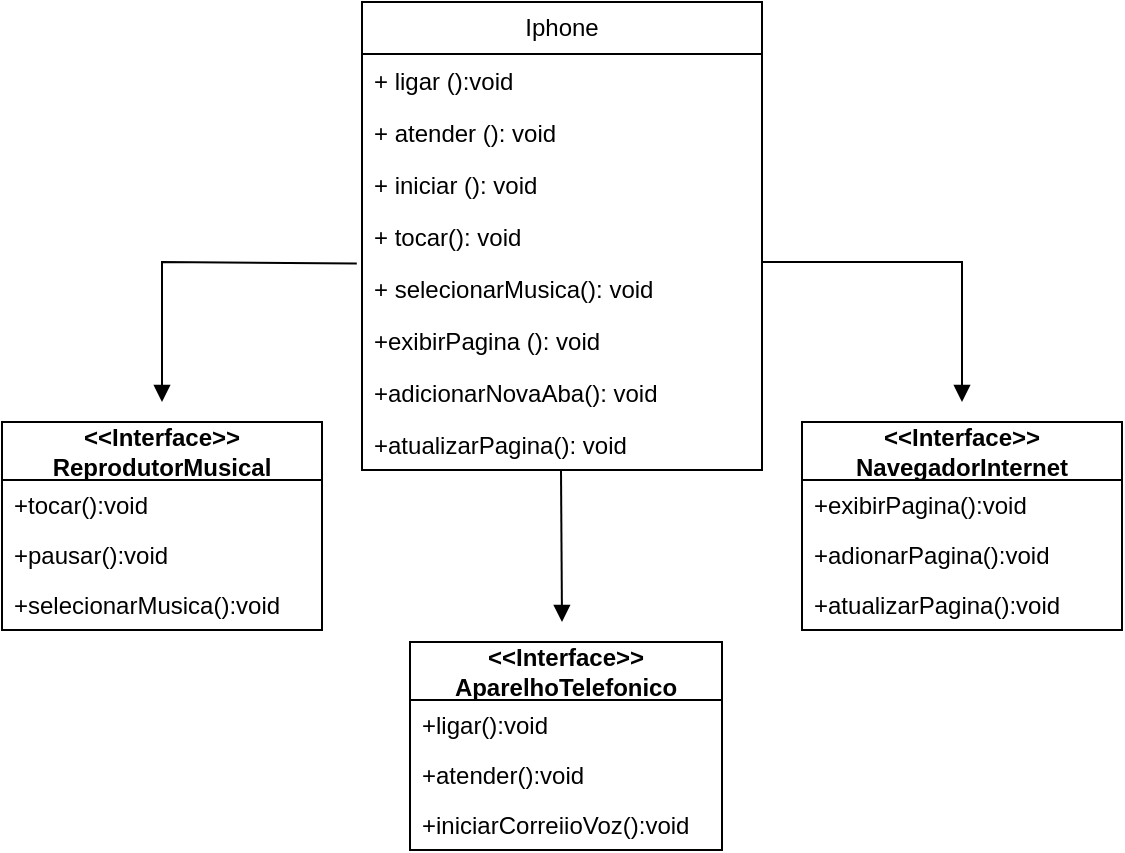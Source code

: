 <mxfile version="24.5.5" type="github">
  <diagram id="C5RBs43oDa-KdzZeNtuy" name="Page-1">
    <mxGraphModel dx="849" dy="434" grid="1" gridSize="10" guides="1" tooltips="1" connect="1" arrows="1" fold="1" page="1" pageScale="1" pageWidth="827" pageHeight="1169" math="0" shadow="0">
      <root>
        <mxCell id="WIyWlLk6GJQsqaUBKTNV-0" />
        <mxCell id="WIyWlLk6GJQsqaUBKTNV-1" parent="WIyWlLk6GJQsqaUBKTNV-0" />
        <mxCell id="OAOlCr3tdm_xH_URKYBV-16" value="&amp;lt;&amp;lt;Interface&amp;gt;&amp;gt;&lt;div&gt;NavegadorInternet&lt;/div&gt;" style="swimlane;fontStyle=1;align=center;verticalAlign=middle;childLayout=stackLayout;horizontal=1;startSize=29;horizontalStack=0;resizeParent=1;resizeParentMax=0;resizeLast=0;collapsible=0;marginBottom=0;html=1;whiteSpace=wrap;" vertex="1" parent="WIyWlLk6GJQsqaUBKTNV-1">
          <mxGeometry x="540" y="370" width="160" height="104" as="geometry" />
        </mxCell>
        <mxCell id="OAOlCr3tdm_xH_URKYBV-18" value="&lt;span style=&quot;text-align: center;&quot;&gt;+exibirPagina():void&lt;/span&gt;" style="text;html=1;strokeColor=none;fillColor=none;align=left;verticalAlign=middle;spacingLeft=4;spacingRight=4;overflow=hidden;rotatable=0;points=[[0,0.5],[1,0.5]];portConstraint=eastwest;whiteSpace=wrap;" vertex="1" parent="OAOlCr3tdm_xH_URKYBV-16">
          <mxGeometry y="29" width="160" height="25" as="geometry" />
        </mxCell>
        <mxCell id="OAOlCr3tdm_xH_URKYBV-60" value="&lt;div style=&quot;text-align: center;&quot;&gt;&lt;span style=&quot;background-color: initial;&quot;&gt;+adionarPagina():void&lt;/span&gt;&lt;/div&gt;" style="text;html=1;strokeColor=none;fillColor=none;align=left;verticalAlign=middle;spacingLeft=4;spacingRight=4;overflow=hidden;rotatable=0;points=[[0,0.5],[1,0.5]];portConstraint=eastwest;whiteSpace=wrap;" vertex="1" parent="OAOlCr3tdm_xH_URKYBV-16">
          <mxGeometry y="54" width="160" height="25" as="geometry" />
        </mxCell>
        <mxCell id="OAOlCr3tdm_xH_URKYBV-61" value="&lt;div style=&quot;text-align: center;&quot;&gt;+atualizarPagina():void&lt;/div&gt;" style="text;html=1;strokeColor=none;fillColor=none;align=left;verticalAlign=middle;spacingLeft=4;spacingRight=4;overflow=hidden;rotatable=0;points=[[0,0.5],[1,0.5]];portConstraint=eastwest;whiteSpace=wrap;" vertex="1" parent="OAOlCr3tdm_xH_URKYBV-16">
          <mxGeometry y="79" width="160" height="25" as="geometry" />
        </mxCell>
        <mxCell id="OAOlCr3tdm_xH_URKYBV-25" value="" style="html=1;verticalAlign=bottom;labelBackgroundColor=none;endArrow=block;endFill=1;rounded=0;" edge="1" parent="WIyWlLk6GJQsqaUBKTNV-1">
          <mxGeometry width="160" relative="1" as="geometry">
            <mxPoint x="520" y="290" as="sourcePoint" />
            <mxPoint x="620" y="360" as="targetPoint" />
            <Array as="points">
              <mxPoint x="620" y="290" />
            </Array>
          </mxGeometry>
        </mxCell>
        <mxCell id="OAOlCr3tdm_xH_URKYBV-26" value="&amp;lt;&amp;lt;Interface&amp;gt;&amp;gt;&lt;div&gt;ReprodutorMusical&lt;/div&gt;" style="swimlane;fontStyle=1;align=center;verticalAlign=middle;childLayout=stackLayout;horizontal=1;startSize=29;horizontalStack=0;resizeParent=1;resizeParentMax=0;resizeLast=0;collapsible=0;marginBottom=0;html=1;whiteSpace=wrap;" vertex="1" parent="WIyWlLk6GJQsqaUBKTNV-1">
          <mxGeometry x="140" y="370" width="160" height="104" as="geometry" />
        </mxCell>
        <mxCell id="OAOlCr3tdm_xH_URKYBV-28" value="+tocar():void" style="text;html=1;strokeColor=none;fillColor=none;align=left;verticalAlign=middle;spacingLeft=4;spacingRight=4;overflow=hidden;rotatable=0;points=[[0,0.5],[1,0.5]];portConstraint=eastwest;whiteSpace=wrap;" vertex="1" parent="OAOlCr3tdm_xH_URKYBV-26">
          <mxGeometry y="29" width="160" height="25" as="geometry" />
        </mxCell>
        <mxCell id="OAOlCr3tdm_xH_URKYBV-53" value="+pausar():void" style="text;html=1;strokeColor=none;fillColor=none;align=left;verticalAlign=middle;spacingLeft=4;spacingRight=4;overflow=hidden;rotatable=0;points=[[0,0.5],[1,0.5]];portConstraint=eastwest;whiteSpace=wrap;" vertex="1" parent="OAOlCr3tdm_xH_URKYBV-26">
          <mxGeometry y="54" width="160" height="25" as="geometry" />
        </mxCell>
        <mxCell id="OAOlCr3tdm_xH_URKYBV-54" value="+selecionarMusica():void" style="text;html=1;strokeColor=none;fillColor=none;align=left;verticalAlign=middle;spacingLeft=4;spacingRight=4;overflow=hidden;rotatable=0;points=[[0,0.5],[1,0.5]];portConstraint=eastwest;whiteSpace=wrap;" vertex="1" parent="OAOlCr3tdm_xH_URKYBV-26">
          <mxGeometry y="79" width="160" height="25" as="geometry" />
        </mxCell>
        <mxCell id="OAOlCr3tdm_xH_URKYBV-32" value="Iphone" style="swimlane;fontStyle=0;childLayout=stackLayout;horizontal=1;startSize=26;fillColor=none;horizontalStack=0;resizeParent=1;resizeParentMax=0;resizeLast=0;collapsible=1;marginBottom=0;whiteSpace=wrap;html=1;" vertex="1" parent="WIyWlLk6GJQsqaUBKTNV-1">
          <mxGeometry x="320" y="160" width="200" height="234" as="geometry" />
        </mxCell>
        <mxCell id="OAOlCr3tdm_xH_URKYBV-33" value="+ ligar ():void&lt;div&gt;&lt;br&gt;&lt;/div&gt;" style="text;strokeColor=none;fillColor=none;align=left;verticalAlign=top;spacingLeft=4;spacingRight=4;overflow=hidden;rotatable=0;points=[[0,0.5],[1,0.5]];portConstraint=eastwest;whiteSpace=wrap;html=1;" vertex="1" parent="OAOlCr3tdm_xH_URKYBV-32">
          <mxGeometry y="26" width="200" height="26" as="geometry" />
        </mxCell>
        <mxCell id="OAOlCr3tdm_xH_URKYBV-34" value="+ atender (): void" style="text;strokeColor=none;fillColor=none;align=left;verticalAlign=top;spacingLeft=4;spacingRight=4;overflow=hidden;rotatable=0;points=[[0,0.5],[1,0.5]];portConstraint=eastwest;whiteSpace=wrap;html=1;" vertex="1" parent="OAOlCr3tdm_xH_URKYBV-32">
          <mxGeometry y="52" width="200" height="26" as="geometry" />
        </mxCell>
        <mxCell id="OAOlCr3tdm_xH_URKYBV-35" value="+ iniciar (): void" style="text;strokeColor=none;fillColor=none;align=left;verticalAlign=top;spacingLeft=4;spacingRight=4;overflow=hidden;rotatable=0;points=[[0,0.5],[1,0.5]];portConstraint=eastwest;whiteSpace=wrap;html=1;" vertex="1" parent="OAOlCr3tdm_xH_URKYBV-32">
          <mxGeometry y="78" width="200" height="26" as="geometry" />
        </mxCell>
        <mxCell id="OAOlCr3tdm_xH_URKYBV-36" value="+ tocar(): void" style="text;strokeColor=none;fillColor=none;align=left;verticalAlign=top;spacingLeft=4;spacingRight=4;overflow=hidden;rotatable=0;points=[[0,0.5],[1,0.5]];portConstraint=eastwest;whiteSpace=wrap;html=1;" vertex="1" parent="OAOlCr3tdm_xH_URKYBV-32">
          <mxGeometry y="104" width="200" height="26" as="geometry" />
        </mxCell>
        <mxCell id="OAOlCr3tdm_xH_URKYBV-37" value="+ selecionarMusica(): void" style="text;strokeColor=none;fillColor=none;align=left;verticalAlign=top;spacingLeft=4;spacingRight=4;overflow=hidden;rotatable=0;points=[[0,0.5],[1,0.5]];portConstraint=eastwest;whiteSpace=wrap;html=1;" vertex="1" parent="OAOlCr3tdm_xH_URKYBV-32">
          <mxGeometry y="130" width="200" height="26" as="geometry" />
        </mxCell>
        <mxCell id="OAOlCr3tdm_xH_URKYBV-38" value="+exibirPagina (): void" style="text;strokeColor=none;fillColor=none;align=left;verticalAlign=top;spacingLeft=4;spacingRight=4;overflow=hidden;rotatable=0;points=[[0,0.5],[1,0.5]];portConstraint=eastwest;whiteSpace=wrap;html=1;" vertex="1" parent="OAOlCr3tdm_xH_URKYBV-32">
          <mxGeometry y="156" width="200" height="26" as="geometry" />
        </mxCell>
        <mxCell id="OAOlCr3tdm_xH_URKYBV-39" value="+adicionarNovaAba(): void" style="text;strokeColor=none;fillColor=none;align=left;verticalAlign=top;spacingLeft=4;spacingRight=4;overflow=hidden;rotatable=0;points=[[0,0.5],[1,0.5]];portConstraint=eastwest;whiteSpace=wrap;html=1;" vertex="1" parent="OAOlCr3tdm_xH_URKYBV-32">
          <mxGeometry y="182" width="200" height="26" as="geometry" />
        </mxCell>
        <mxCell id="OAOlCr3tdm_xH_URKYBV-40" value="+atualizarPagina(): void" style="text;strokeColor=none;fillColor=none;align=left;verticalAlign=top;spacingLeft=4;spacingRight=4;overflow=hidden;rotatable=0;points=[[0,0.5],[1,0.5]];portConstraint=eastwest;whiteSpace=wrap;html=1;" vertex="1" parent="OAOlCr3tdm_xH_URKYBV-32">
          <mxGeometry y="208" width="200" height="26" as="geometry" />
        </mxCell>
        <mxCell id="OAOlCr3tdm_xH_URKYBV-42" value="" style="html=1;verticalAlign=bottom;labelBackgroundColor=none;endArrow=block;endFill=1;rounded=0;exitX=-0.013;exitY=0.028;exitDx=0;exitDy=0;exitPerimeter=0;" edge="1" parent="WIyWlLk6GJQsqaUBKTNV-1" source="OAOlCr3tdm_xH_URKYBV-37">
          <mxGeometry width="160" relative="1" as="geometry">
            <mxPoint x="120" y="290" as="sourcePoint" />
            <mxPoint x="220" y="360" as="targetPoint" />
            <Array as="points">
              <mxPoint x="220" y="290" />
            </Array>
          </mxGeometry>
        </mxCell>
        <mxCell id="OAOlCr3tdm_xH_URKYBV-43" value="" style="html=1;verticalAlign=bottom;labelBackgroundColor=none;endArrow=block;endFill=1;rounded=0;" edge="1" parent="WIyWlLk6GJQsqaUBKTNV-1">
          <mxGeometry width="160" relative="1" as="geometry">
            <mxPoint x="419.5" y="394" as="sourcePoint" />
            <mxPoint x="420" y="470" as="targetPoint" />
          </mxGeometry>
        </mxCell>
        <mxCell id="OAOlCr3tdm_xH_URKYBV-44" value="&amp;lt;&amp;lt;Interface&amp;gt;&amp;gt;&lt;div&gt;AparelhoTelefonico&lt;/div&gt;" style="swimlane;fontStyle=1;align=center;verticalAlign=middle;childLayout=stackLayout;horizontal=1;startSize=29;horizontalStack=0;resizeParent=1;resizeParentMax=0;resizeLast=0;collapsible=0;marginBottom=0;html=1;whiteSpace=wrap;" vertex="1" parent="WIyWlLk6GJQsqaUBKTNV-1">
          <mxGeometry x="344" y="480" width="156" height="104" as="geometry" />
        </mxCell>
        <mxCell id="OAOlCr3tdm_xH_URKYBV-46" value="&lt;span style=&quot;text-align: center;&quot;&gt;+ligar():void&lt;/span&gt;" style="text;html=1;strokeColor=none;fillColor=none;align=left;verticalAlign=middle;spacingLeft=4;spacingRight=4;overflow=hidden;rotatable=0;points=[[0,0.5],[1,0.5]];portConstraint=eastwest;whiteSpace=wrap;" vertex="1" parent="OAOlCr3tdm_xH_URKYBV-44">
          <mxGeometry y="29" width="156" height="25" as="geometry" />
        </mxCell>
        <mxCell id="OAOlCr3tdm_xH_URKYBV-55" value="+atender():void" style="text;html=1;strokeColor=none;fillColor=none;align=left;verticalAlign=middle;spacingLeft=4;spacingRight=4;overflow=hidden;rotatable=0;points=[[0,0.5],[1,0.5]];portConstraint=eastwest;whiteSpace=wrap;" vertex="1" parent="OAOlCr3tdm_xH_URKYBV-44">
          <mxGeometry y="54" width="156" height="25" as="geometry" />
        </mxCell>
        <mxCell id="OAOlCr3tdm_xH_URKYBV-56" value="+iniciarCorreiioVoz():void" style="text;html=1;strokeColor=none;fillColor=none;align=left;verticalAlign=middle;spacingLeft=4;spacingRight=4;overflow=hidden;rotatable=0;points=[[0,0.5],[1,0.5]];portConstraint=eastwest;whiteSpace=wrap;" vertex="1" parent="OAOlCr3tdm_xH_URKYBV-44">
          <mxGeometry y="79" width="156" height="25" as="geometry" />
        </mxCell>
      </root>
    </mxGraphModel>
  </diagram>
</mxfile>
